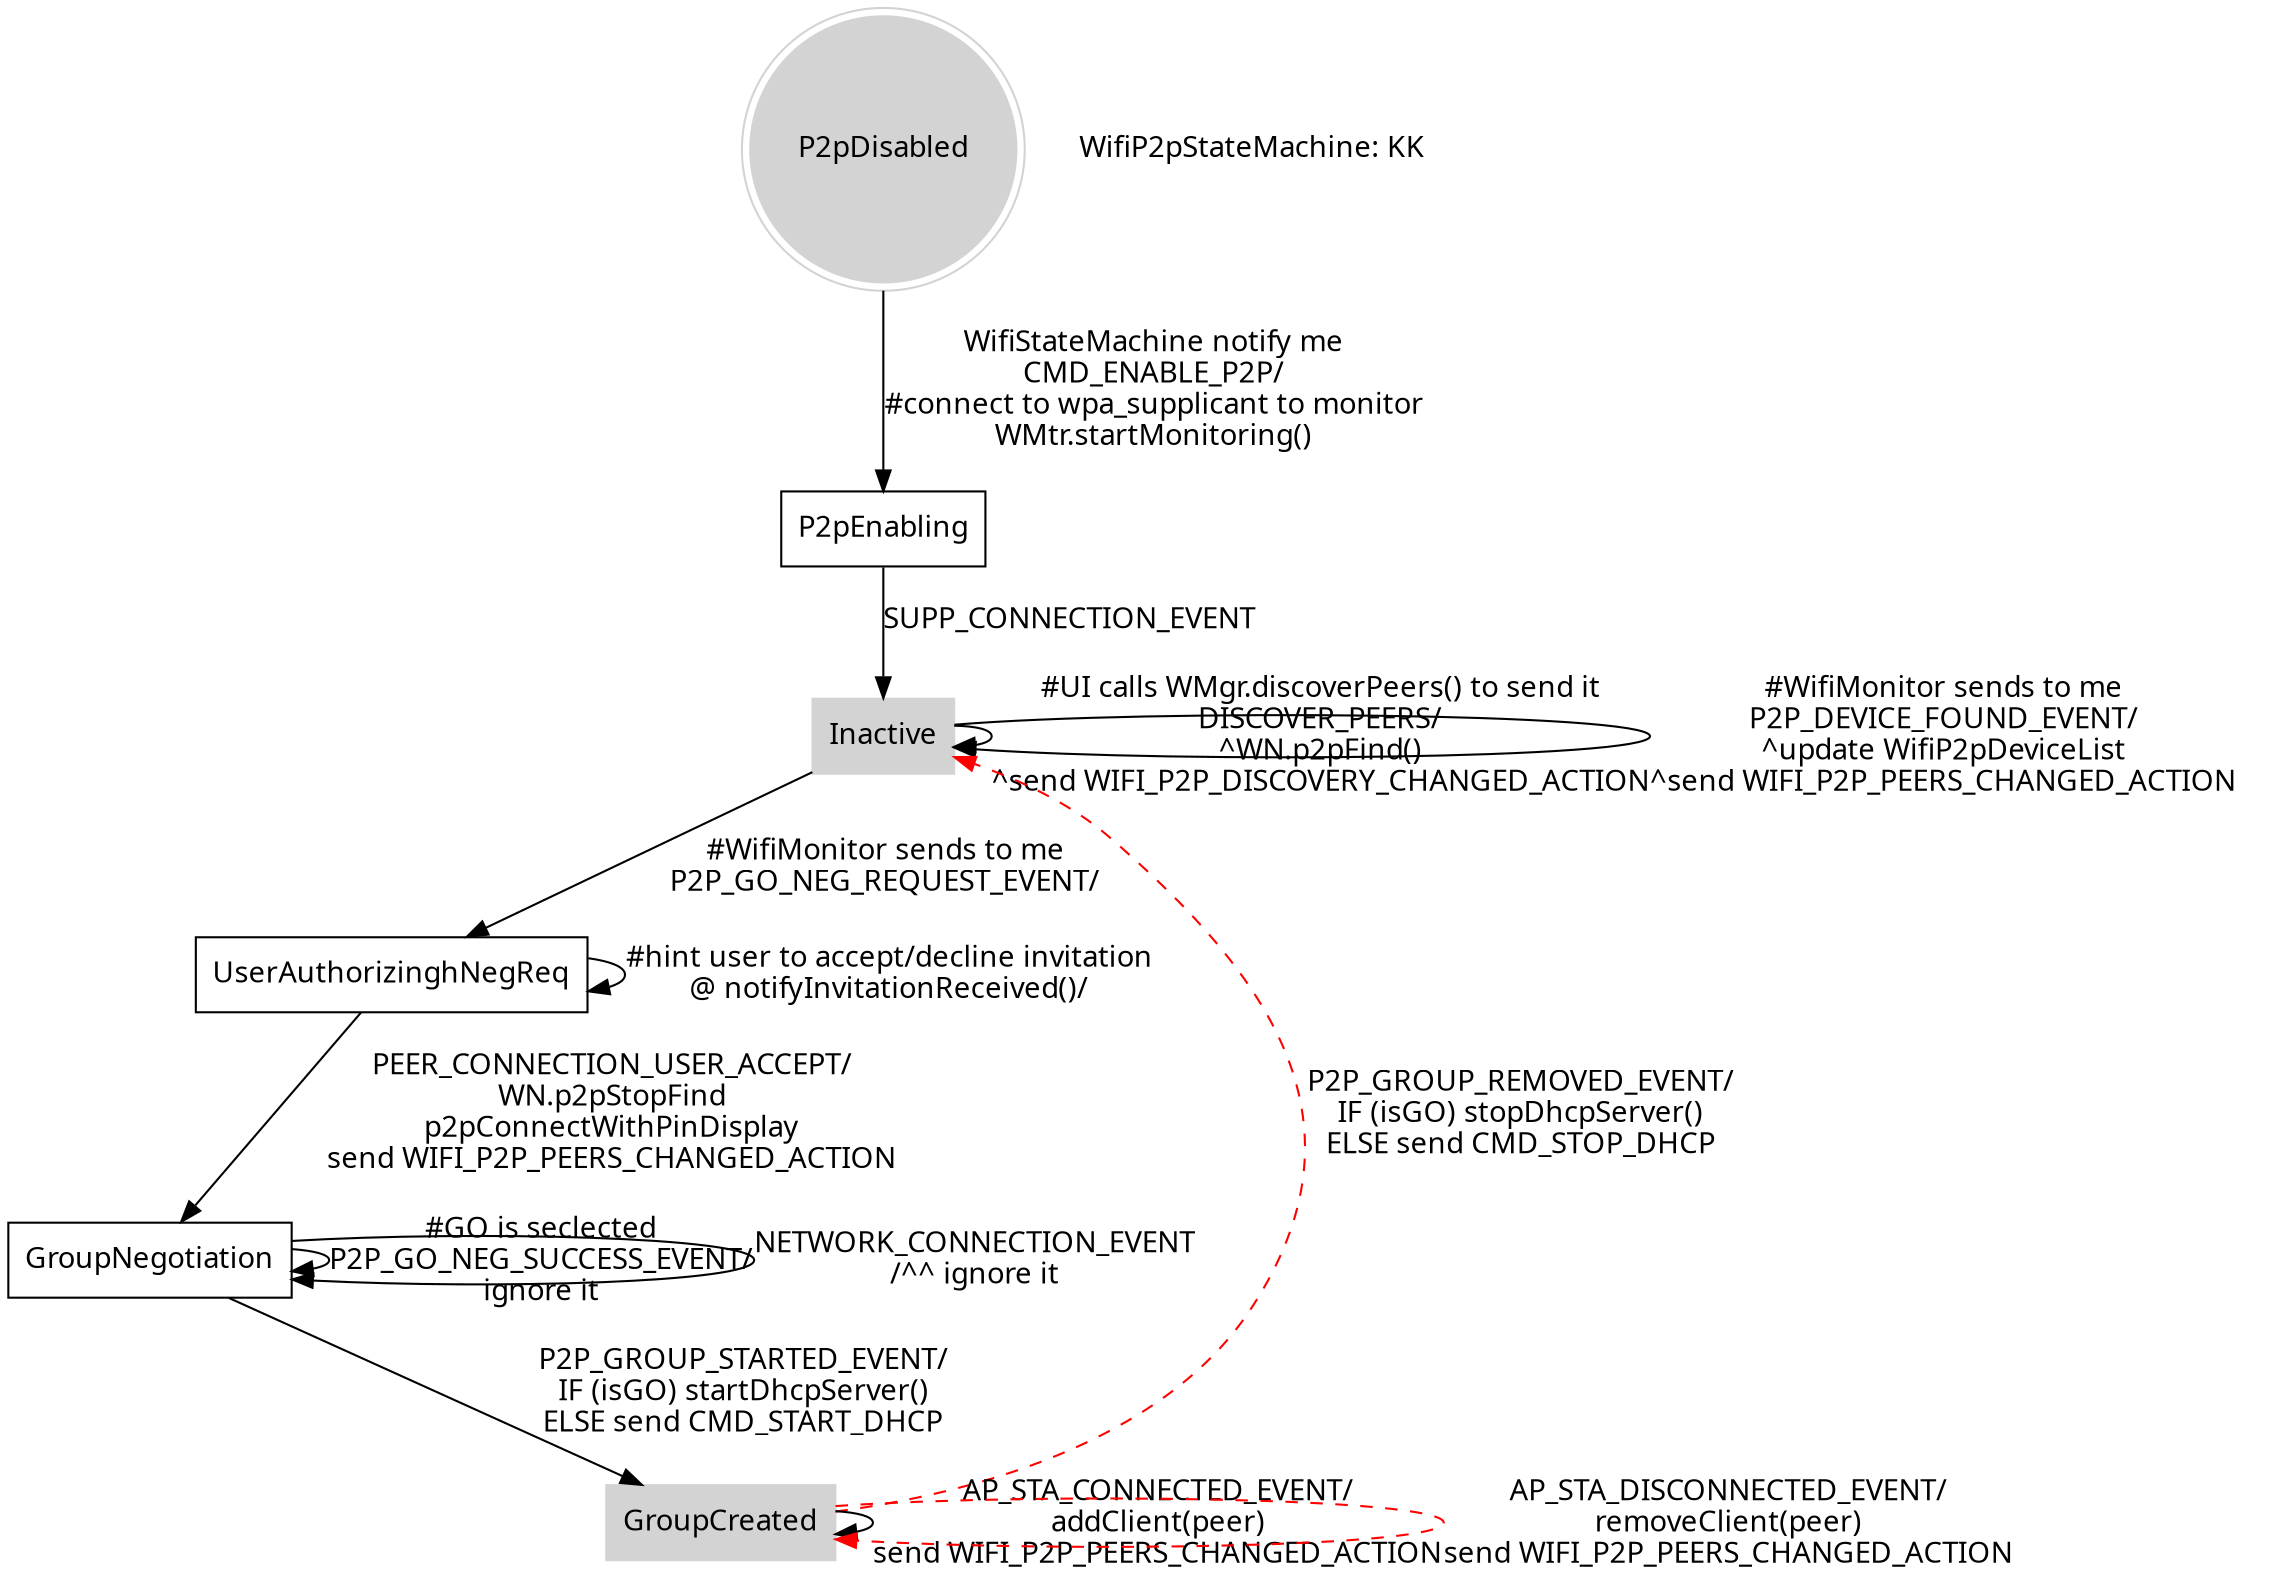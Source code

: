 
digraph automata_0 {
	size = "20, 20";
	fontname = "Microsoft YaHei";
	rotate = 180;
	node [shape = record, fontname = "Microsoft YaHei"];
	edge [fontname = "Microsoft YaHei"];
	P2pDisabled[ style = filled, shape = doublecircle, color=lightgrey ]
	P2pDisabled -> P2pEnabling[ 	label = 
		<<table cellpadding="0" cellborder="0" cellspacing="0" border="0">
			<tr>	<td>WifiStateMachine notify me</td> </tr>
			<tr>	<td>CMD_ENABLE_P2P/</td> </tr>
			<tr>	<td>#connect to wpa_supplicant to monitor</td> </tr>
			<tr>	<td>WMtr.startMonitoring()</td> </tr>
		</table>>];

	Inactive [ style = filled, color=lightgrey ];
	P2pEnabling -> Inactive[ label = "SUPP_CONNECTION_EVENT " ];
	Inactive -> Inactive[ label = 
		<<table cellpadding="0" cellborder="0" cellspacing="0" border="0">
			<tr>	<td>#UI calls WMgr.discoverPeers() to send it</td> </tr>
			<tr>	<td>DISCOVER_PEERS/</td> </tr>
			<tr>	<td>^WN.p2pFind()</td> </tr>
			<tr>	<td>^send WIFI_P2P_DISCOVERY_CHANGED_ACTION</td> </tr>
		</table>>];
	
	Inactive -> Inactive[ label = 
		<<table cellpadding="0" cellborder="0" cellspacing="0" border="0">
			<tr>	<td>#WifiMonitor sends to me</td> </tr>
			<tr>	<td>P2P_DEVICE_FOUND_EVENT/</td> </tr>
			<tr>	<td>^update WifiP2pDeviceList</td> </tr>
			<tr>	<td>^send WIFI_P2P_PEERS_CHANGED_ACTION</td> </tr>
		</table>>];
	
	//Inactive -> Inactive[ label = "P2P_PROV_DISC_PBC_REQ_EVENT #peer requests to P2P/\n ignore it" ];
	
	Inactive -> UserAuthorizinghNegReq[ 	label = 
		<<table cellpadding="0" cellborder="0" cellspacing="0" border="0">
			<tr>	<td>#WifiMonitor sends to me</td> </tr>
			<tr>	<td>P2P_GO_NEG_REQUEST_EVENT/</td> </tr>
		</table>>];
		
	UserAuthorizinghNegReq-> UserAuthorizinghNegReq[ label = 
		<<table cellpadding="0" cellborder="0" cellspacing="0" border="0">
			<tr>	<td>#hint user to accept/decline invitation</td> </tr>
			<tr>	<td>@ notifyInvitationReceived()/</td> </tr>
		</table>>];
		
	UserAuthorizinghNegReq-> GroupNegotiation[ label = 
		<<table cellpadding="0" cellborder="0" cellspacing="0" border="0">
			<tr>	<td>PEER_CONNECTION_USER_ACCEPT/</td> </tr>
			<tr>	<td>WN.p2pStopFind</td> </tr>
			<tr>	<td>p2pConnectWithPinDisplay</td> </tr>
			<tr>	<td>send WIFI_P2P_PEERS_CHANGED_ACTION</td> </tr>
		</table>>];
	
	GroupNegotiation -> GroupNegotiation[ label = 
		<<table cellpadding="0" cellborder="0" cellspacing="0" border="0">
			<tr>	<td>#GO is seclected</td> </tr>
			<tr>	<td>P2P_GO_NEG_SUCCESS_EVENT/</td> </tr>
			<tr>	<td>ignore it</td> </tr>
		</table>>];
	GroupNegotiation -> GroupNegotiation[ label = "NETWORK_CONNECTION_EVENT\n /^^ ignore it " ];
	GroupNegotiation -> GroupCreated[ label = 
		<<table cellpadding="0" cellborder="0" cellspacing="0" border="0">
			<tr>	<td>P2P_GROUP_STARTED_EVENT/</td> </tr>
			<tr>	<td>IF (isGO) startDhcpServer()</td> </tr>
			<tr>	<td>ELSE send CMD_START_DHCP</td> </tr>
		</table>> ];

	GroupCreated [ style = filled, color=lightgrey ];
	GroupCreated -> GroupCreated[ label = 
		<<table cellpadding="0" cellborder="0" cellspacing="0" border="0">
			<tr>	<td>AP_STA_CONNECTED_EVENT/</td> </tr>
			<tr>	<td>addClient(peer)</td> </tr>
			<tr>	<td>send WIFI_P2P_PEERS_CHANGED_ACTION</td> </tr>
		</table>>];
		
	GroupCreated -> GroupCreated[ label = 
		<<table cellpadding="0" cellborder="0" cellspacing="0" border="0">
			<tr>	<td>AP_STA_DISCONNECTED_EVENT/</td> </tr>
			<tr>	<td>removeClient(peer)</td> </tr>
			<tr>	<td>send WIFI_P2P_PEERS_CHANGED_ACTION</td> </tr>
		</table>>,  style=dashed, color=red ];
	
	GroupCreated -> Inactive[ label = 
		<<table cellpadding="0" cellborder="0" cellspacing="0" border="0">
			<tr>	<td>P2P_GROUP_REMOVED_EVENT/</td> </tr>
			<tr>	<td>IF (isGO) stopDhcpServer()</td> </tr>
			<tr>	<td>ELSE send CMD_STOP_DHCP</td> </tr>
		</table>>, style=dashed, color=red ];
	"WifiP2pStateMachine: KK" [ shape = plaintext ]; }

